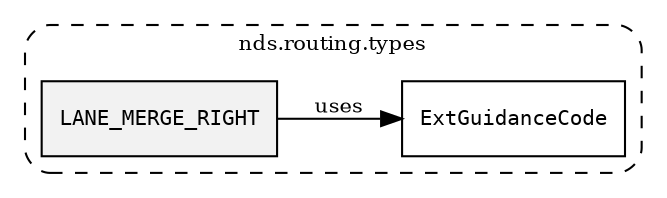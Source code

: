 /**
 * This dot file creates symbol collaboration diagram for LANE_MERGE_RIGHT.
 */
digraph ZSERIO
{
    node [shape=box, fontsize=10];
    rankdir="LR";
    fontsize=10;
    tooltip="LANE_MERGE_RIGHT collaboration diagram";

    subgraph "cluster_nds.routing.types"
    {
        style="dashed, rounded";
        label="nds.routing.types";
        tooltip="Package nds.routing.types";
        href="../../../content/packages/nds.routing.types.html#Package-nds-routing-types";
        target="_parent";

        "LANE_MERGE_RIGHT" [style="filled", fillcolor="#0000000D", target="_parent", label=<<font face="monospace"><table align="center" border="0" cellspacing="0" cellpadding="0"><tr><td href="../../../content/packages/nds.routing.types.html#Constant-LANE_MERGE_RIGHT" title="Constant defined in nds.routing.types">LANE_MERGE_RIGHT</td></tr></table></font>>];
        "ExtGuidanceCode" [target="_parent", label=<<font face="monospace"><table align="center" border="0" cellspacing="0" cellpadding="0"><tr><td href="../../../content/packages/nds.routing.types.html#Subtype-ExtGuidanceCode" title="Subtype defined in nds.routing.types">ExtGuidanceCode</td></tr></table></font>>];
    }

    "LANE_MERGE_RIGHT" -> "ExtGuidanceCode" [label="uses", fontsize=10];
}
